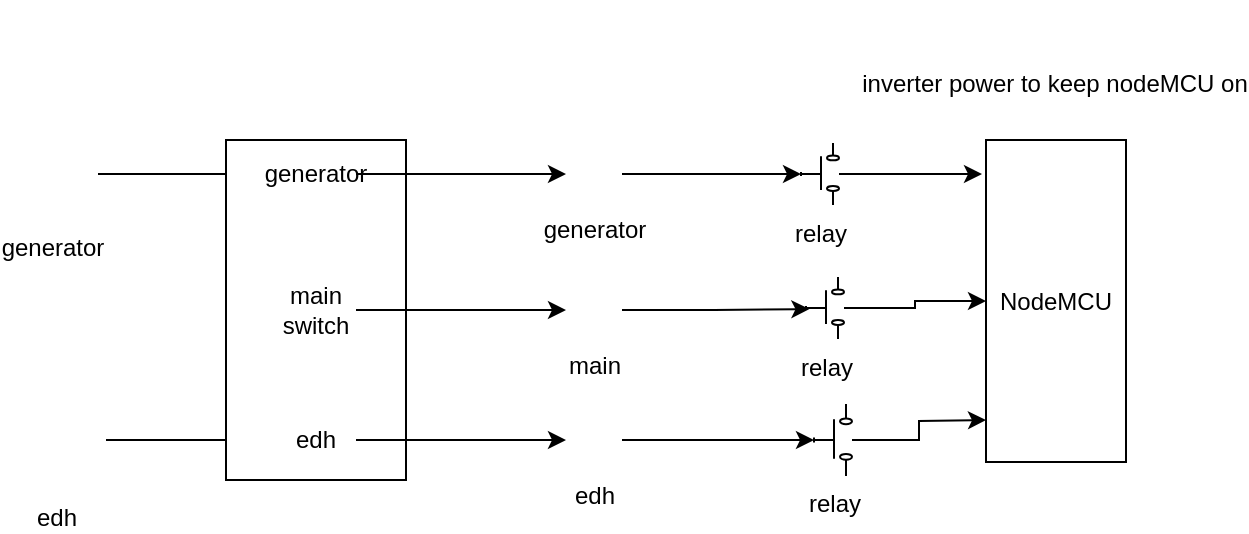 <mxfile version="10.7.1" type="device"><diagram id="FGY_IH7yVhM3RHeGfJJq" name="Page-1"><mxGraphModel dx="1072" dy="535" grid="1" gridSize="10" guides="1" tooltips="1" connect="1" arrows="1" fold="1" page="1" pageScale="1" pageWidth="850" pageHeight="1100" math="0" shadow="0"><root><mxCell id="0"/><mxCell id="1" parent="0"/><mxCell id="WTL8fumtHlAQKYjj94Lr-8" style="edgeStyle=orthogonalEdgeStyle;rounded=0;orthogonalLoop=1;jettySize=auto;html=1;exitX=1;exitY=0.5;exitDx=0;exitDy=0;entryX=0;entryY=0.5;entryDx=0;entryDy=0;" edge="1" parent="1" source="WTL8fumtHlAQKYjj94Lr-1" target="WTL8fumtHlAQKYjj94Lr-6"><mxGeometry relative="1" as="geometry"/></mxCell><mxCell id="WTL8fumtHlAQKYjj94Lr-1" value="generator&lt;br&gt;" style="shape=image;html=1;verticalAlign=top;verticalLabelPosition=bottom;labelBackgroundColor=#ffffff;imageAspect=0;aspect=fixed;image=https://cdn0.iconfinder.com/data/icons/twitter-24/512/156_Twitter_Power_Media-128.png" vertex="1" parent="1"><mxGeometry x="20" y="74" width="46" height="46" as="geometry"/></mxCell><mxCell id="WTL8fumtHlAQKYjj94Lr-9" style="edgeStyle=orthogonalEdgeStyle;rounded=0;orthogonalLoop=1;jettySize=auto;html=1;exitX=1;exitY=0.5;exitDx=0;exitDy=0;entryX=0;entryY=0.5;entryDx=0;entryDy=0;" edge="1" parent="1" source="WTL8fumtHlAQKYjj94Lr-2" target="WTL8fumtHlAQKYjj94Lr-7"><mxGeometry relative="1" as="geometry"/></mxCell><mxCell id="WTL8fumtHlAQKYjj94Lr-2" value="edh" style="shape=image;html=1;verticalAlign=top;verticalLabelPosition=bottom;labelBackgroundColor=#ffffff;imageAspect=0;aspect=fixed;image=https://cdn0.iconfinder.com/data/icons/twitter-23/512/156_Twitter_Power_Media-128.png" vertex="1" parent="1"><mxGeometry x="20" y="205" width="50" height="50" as="geometry"/></mxCell><mxCell id="WTL8fumtHlAQKYjj94Lr-4" value="" style="rounded=0;whiteSpace=wrap;html=1;direction=south;" vertex="1" parent="1"><mxGeometry x="130" y="80" width="90" height="170" as="geometry"/></mxCell><mxCell id="WTL8fumtHlAQKYjj94Lr-20" style="edgeStyle=orthogonalEdgeStyle;rounded=0;orthogonalLoop=1;jettySize=auto;html=1;exitX=1;exitY=0.5;exitDx=0;exitDy=0;" edge="1" parent="1" source="WTL8fumtHlAQKYjj94Lr-5" target="WTL8fumtHlAQKYjj94Lr-14"><mxGeometry relative="1" as="geometry"/></mxCell><mxCell id="WTL8fumtHlAQKYjj94Lr-5" value="main switch&lt;br&gt;" style="text;html=1;strokeColor=none;fillColor=none;align=center;verticalAlign=middle;whiteSpace=wrap;rounded=0;" vertex="1" parent="1"><mxGeometry x="155" y="155" width="40" height="20" as="geometry"/></mxCell><mxCell id="WTL8fumtHlAQKYjj94Lr-21" style="edgeStyle=orthogonalEdgeStyle;rounded=0;orthogonalLoop=1;jettySize=auto;html=1;exitX=1;exitY=0.5;exitDx=0;exitDy=0;entryX=0;entryY=0.5;entryDx=0;entryDy=0;" edge="1" parent="1" source="WTL8fumtHlAQKYjj94Lr-6" target="WTL8fumtHlAQKYjj94Lr-10"><mxGeometry relative="1" as="geometry"/></mxCell><mxCell id="WTL8fumtHlAQKYjj94Lr-6" value="generator" style="text;html=1;strokeColor=none;fillColor=none;align=center;verticalAlign=middle;whiteSpace=wrap;rounded=0;" vertex="1" parent="1"><mxGeometry x="155" y="87" width="40" height="20" as="geometry"/></mxCell><mxCell id="WTL8fumtHlAQKYjj94Lr-19" style="edgeStyle=orthogonalEdgeStyle;rounded=0;orthogonalLoop=1;jettySize=auto;html=1;exitX=1;exitY=0.5;exitDx=0;exitDy=0;entryX=0;entryY=0.5;entryDx=0;entryDy=0;" edge="1" parent="1" source="WTL8fumtHlAQKYjj94Lr-7" target="WTL8fumtHlAQKYjj94Lr-15"><mxGeometry relative="1" as="geometry"/></mxCell><mxCell id="WTL8fumtHlAQKYjj94Lr-7" value="edh" style="text;html=1;strokeColor=none;fillColor=none;align=center;verticalAlign=middle;whiteSpace=wrap;rounded=0;" vertex="1" parent="1"><mxGeometry x="155" y="220" width="40" height="20" as="geometry"/></mxCell><mxCell id="WTL8fumtHlAQKYjj94Lr-29" style="edgeStyle=orthogonalEdgeStyle;rounded=0;orthogonalLoop=1;jettySize=auto;html=1;exitX=1;exitY=0.5;exitDx=0;exitDy=0;" edge="1" parent="1" source="WTL8fumtHlAQKYjj94Lr-10" target="WTL8fumtHlAQKYjj94Lr-22"><mxGeometry relative="1" as="geometry"/></mxCell><mxCell id="WTL8fumtHlAQKYjj94Lr-10" value="generator" style="shape=image;html=1;verticalAlign=top;verticalLabelPosition=bottom;labelBackgroundColor=#ffffff;imageAspect=0;aspect=fixed;image=https://cdn2.iconfinder.com/data/icons/donkey/800/19-128.png" vertex="1" parent="1"><mxGeometry x="300" y="83" width="28" height="28" as="geometry"/></mxCell><mxCell id="WTL8fumtHlAQKYjj94Lr-28" style="edgeStyle=orthogonalEdgeStyle;rounded=0;orthogonalLoop=1;jettySize=auto;html=1;exitX=1;exitY=0.5;exitDx=0;exitDy=0;entryX=0.484;entryY=0.089;entryDx=0;entryDy=0;entryPerimeter=0;" edge="1" parent="1" source="WTL8fumtHlAQKYjj94Lr-14" target="WTL8fumtHlAQKYjj94Lr-23"><mxGeometry relative="1" as="geometry"/></mxCell><mxCell id="WTL8fumtHlAQKYjj94Lr-14" value="main" style="shape=image;html=1;verticalAlign=top;verticalLabelPosition=bottom;labelBackgroundColor=#ffffff;imageAspect=0;aspect=fixed;image=https://cdn2.iconfinder.com/data/icons/donkey/800/19-128.png" vertex="1" parent="1"><mxGeometry x="300" y="151" width="28" height="28" as="geometry"/></mxCell><mxCell id="WTL8fumtHlAQKYjj94Lr-25" style="edgeStyle=orthogonalEdgeStyle;rounded=0;orthogonalLoop=1;jettySize=auto;html=1;exitX=1;exitY=0.5;exitDx=0;exitDy=0;" edge="1" parent="1" source="WTL8fumtHlAQKYjj94Lr-15" target="WTL8fumtHlAQKYjj94Lr-24"><mxGeometry relative="1" as="geometry"/></mxCell><mxCell id="WTL8fumtHlAQKYjj94Lr-15" value="edh&lt;br&gt;" style="shape=image;html=1;verticalAlign=top;verticalLabelPosition=bottom;labelBackgroundColor=#ffffff;imageAspect=0;aspect=fixed;image=https://cdn2.iconfinder.com/data/icons/donkey/800/19-128.png" vertex="1" parent="1"><mxGeometry x="300" y="216" width="28" height="28" as="geometry"/></mxCell><mxCell id="WTL8fumtHlAQKYjj94Lr-16" value="inverter power to keep nodeMCU on" style="shape=image;html=1;verticalAlign=top;verticalLabelPosition=bottom;labelBackgroundColor=#ffffff;imageAspect=0;aspect=fixed;image=https://cdn2.iconfinder.com/data/icons/donkey/800/19-128.png" vertex="1" parent="1"><mxGeometry x="530" y="10" width="28" height="28" as="geometry"/></mxCell><mxCell id="WTL8fumtHlAQKYjj94Lr-32" style="edgeStyle=orthogonalEdgeStyle;rounded=0;orthogonalLoop=1;jettySize=auto;html=1;" edge="1" parent="1" source="WTL8fumtHlAQKYjj94Lr-22"><mxGeometry relative="1" as="geometry"><mxPoint x="508" y="97" as="targetPoint"/></mxGeometry></mxCell><mxCell id="WTL8fumtHlAQKYjj94Lr-22" value="relay" style="pointerEvents=1;verticalLabelPosition=bottom;shadow=0;dashed=0;align=center;fillColor=#ffffff;html=1;verticalAlign=top;strokeWidth=1;shape=mxgraph.electrical.electro-mechanical.push_switch_no;direction=north;" vertex="1" parent="1"><mxGeometry x="417.5" y="81.5" width="19" height="31" as="geometry"/></mxCell><mxCell id="WTL8fumtHlAQKYjj94Lr-33" style="edgeStyle=orthogonalEdgeStyle;rounded=0;orthogonalLoop=1;jettySize=auto;html=1;entryX=0;entryY=0.5;entryDx=0;entryDy=0;" edge="1" parent="1" source="WTL8fumtHlAQKYjj94Lr-23" target="WTL8fumtHlAQKYjj94Lr-31"><mxGeometry relative="1" as="geometry"><mxPoint x="510" y="160" as="targetPoint"/></mxGeometry></mxCell><mxCell id="WTL8fumtHlAQKYjj94Lr-23" value="relay" style="pointerEvents=1;verticalLabelPosition=bottom;shadow=0;dashed=0;align=center;fillColor=#ffffff;html=1;verticalAlign=top;strokeWidth=1;shape=mxgraph.electrical.electro-mechanical.push_switch_no;direction=north;" vertex="1" parent="1"><mxGeometry x="420" y="148.5" width="19" height="31" as="geometry"/></mxCell><mxCell id="WTL8fumtHlAQKYjj94Lr-34" style="edgeStyle=orthogonalEdgeStyle;rounded=0;orthogonalLoop=1;jettySize=auto;html=1;" edge="1" parent="1" source="WTL8fumtHlAQKYjj94Lr-24"><mxGeometry relative="1" as="geometry"><mxPoint x="510" y="220" as="targetPoint"/></mxGeometry></mxCell><mxCell id="WTL8fumtHlAQKYjj94Lr-24" value="relay" style="pointerEvents=1;verticalLabelPosition=bottom;shadow=0;dashed=0;align=center;fillColor=#ffffff;html=1;verticalAlign=top;strokeWidth=1;shape=mxgraph.electrical.electro-mechanical.push_switch_no;direction=north;" vertex="1" parent="1"><mxGeometry x="424" y="212" width="19" height="36" as="geometry"/></mxCell><mxCell id="WTL8fumtHlAQKYjj94Lr-31" value="NodeMCU" style="rounded=0;whiteSpace=wrap;html=1;" vertex="1" parent="1"><mxGeometry x="510" y="80" width="70" height="161" as="geometry"/></mxCell></root></mxGraphModel></diagram></mxfile>